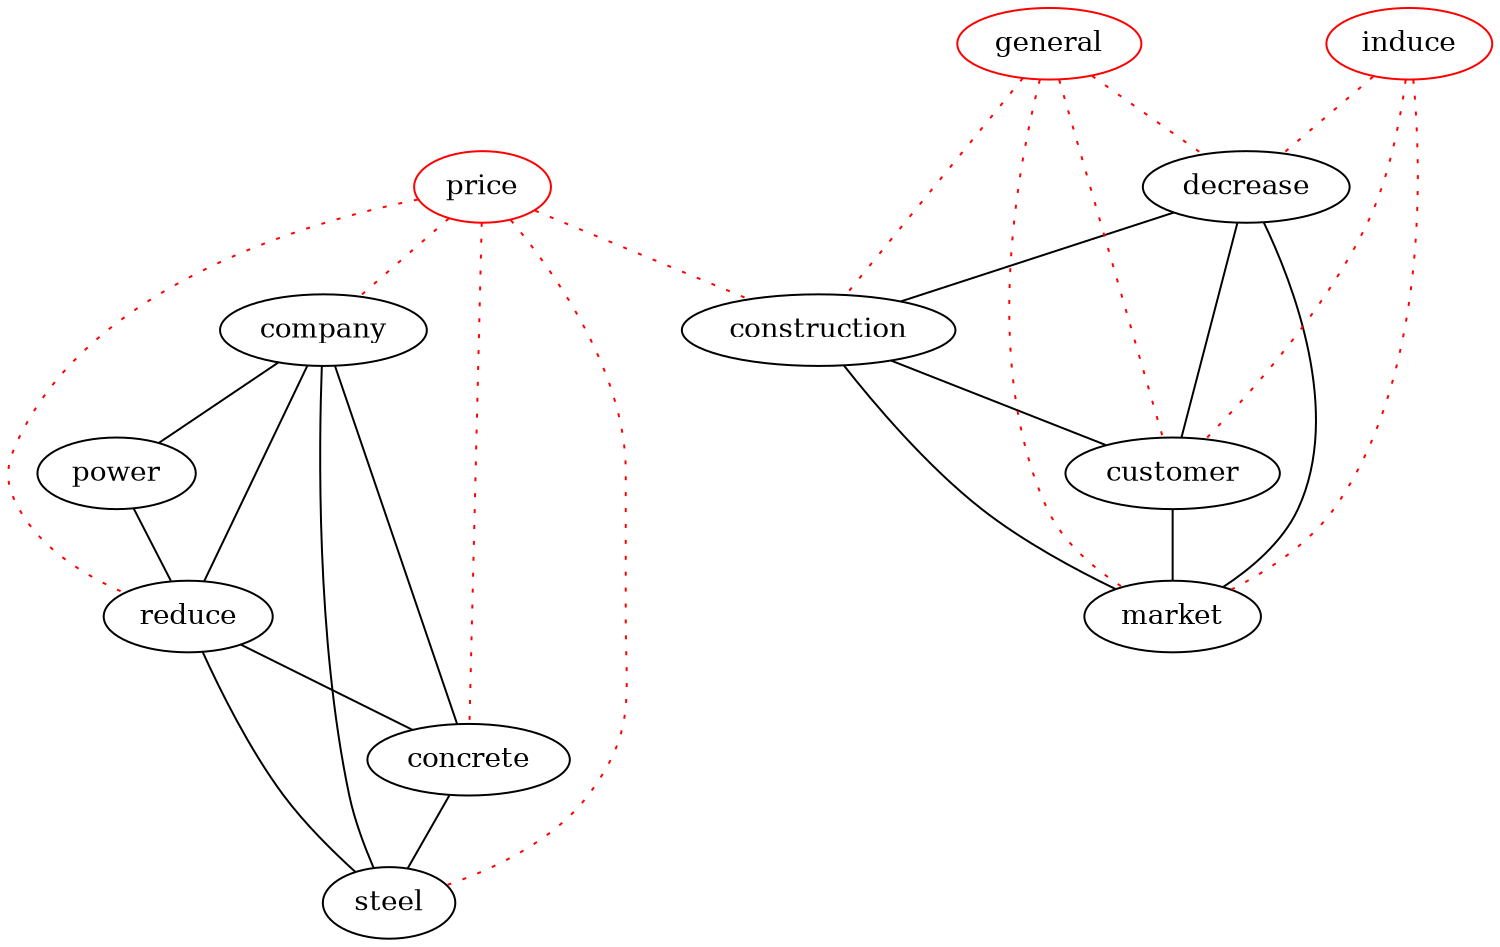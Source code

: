 graph keygraph {
graph [size="10,10"]
company [color="black"]
construction [color="black"]
power [color="black"]
steel [color="black"]
market [color="black"]
decrease [color="black"]
reduce [color="black"]
concrete [color="black"]
customer [color="black"]
general [color="red"]
price [color="red"]
induce [color="red"]
company--power
company--concrete
company--steel
company--reduce
power--reduce
reduce--concrete
reduce--steel
concrete--steel
decrease--construction
decrease--market
decrease--customer
construction--market
construction--customer
customer--market
induce--market [color="red", style="dotted"]
induce--decrease [color="red", style="dotted"]
induce--customer [color="red", style="dotted"]
general--construction [color="red", style="dotted"]
general--market [color="red", style="dotted"]
general--decrease [color="red", style="dotted"]
general--customer [color="red", style="dotted"]
price--company [color="red", style="dotted"]
price--construction [color="red", style="dotted"]
price--steel [color="red", style="dotted"]
price--reduce [color="red", style="dotted"]
price--concrete [color="red", style="dotted"]
}